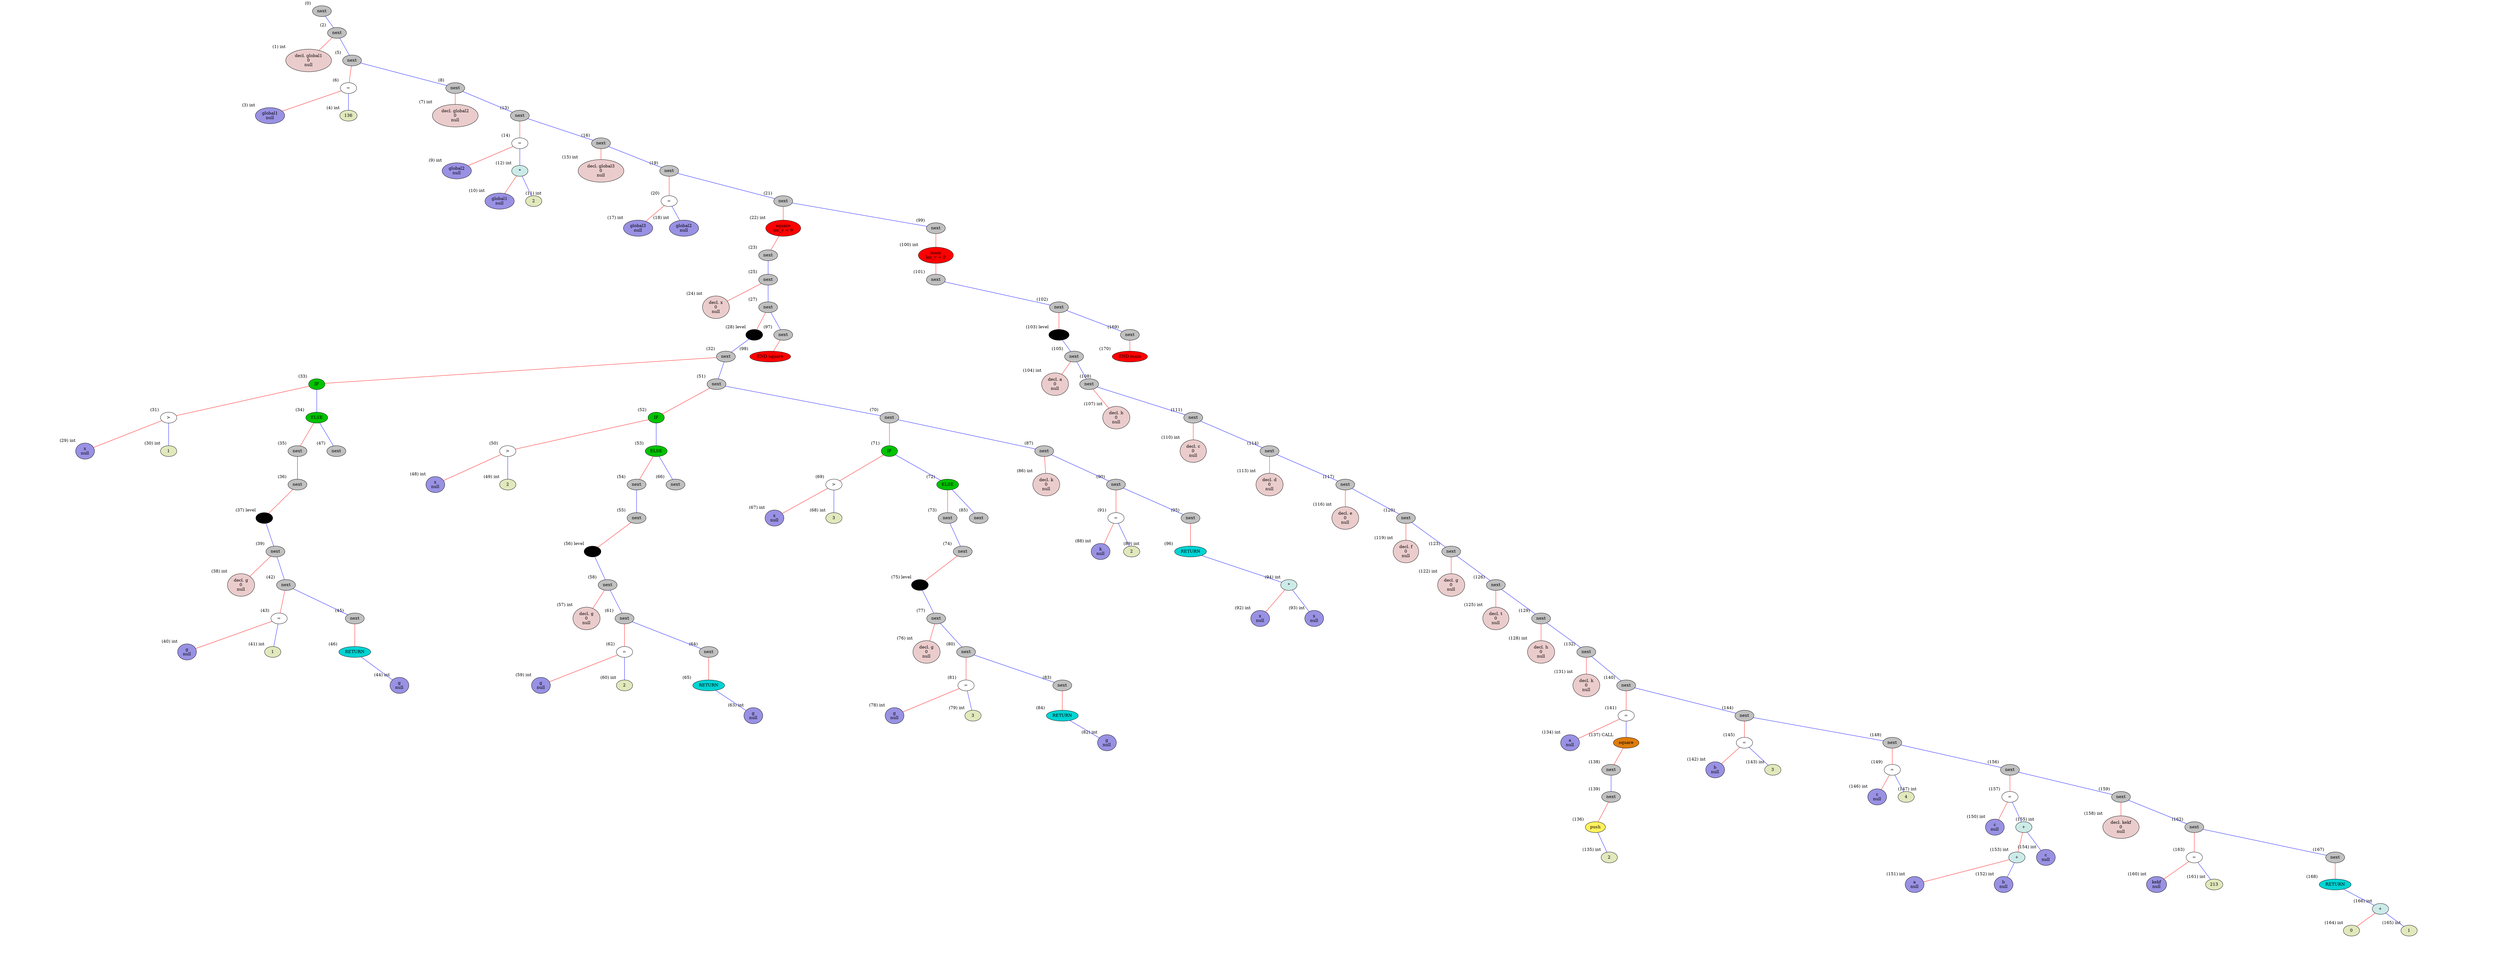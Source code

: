 graph binary {
	dpi="90";
 splines="line"  
v0[style=filled, fillcolor=grey]
v0[label="next"]
v0[xlabel="(0) "]
v0center[style=invis, width=0, label=""];
v0 -- v0center[style=invis]
v0notVisibleL[style=invis]
v0 -- v0notVisibleL[style=invis]
v0 -- v2[color="blue"]
{
	rank=same v0notVisibleL -- v0center -- v2  [style=invis]
} 
v2[style=filled, fillcolor=grey]
v2[label="next"]
v2[xlabel="(2) "]
v2center[style=invis, width=0, label=""];
v2 -- v2center[style=invis]
v2 -- v1[color="red"]
v2 -- v5[color="blue"]
{
	rank=same v1 -- v2center -- v5  [style=invis]
} 
v1[style=filled, fillcolor="#ebcccc"]
v1[label="decl. global1
0
null"]
v1[xlabel="(1) int"]
v1center[style=invis, width=0, label=""];
v1 -- v1center[style=invis]
v1notVisibleL[style=invis]
v1 -- v1notVisibleL[style=invis][style=invis]
v1notVisibleR[style=invis]
v1 -- v1notVisibleR[style=invis][style=invis]
{
	rank=same v1notVisibleL -- v1center -- v1notVisibleR  [style=invis]
} 
v5[style=filled, fillcolor=grey]
v5[label="next"]
v5[xlabel="(5) "]
v5center[style=invis, width=0, label=""];
v5 -- v5center[style=invis]
v5 -- v6[color="red"]
v5 -- v8[color="blue"]
{
	rank=same v6 -- v5center -- v8  [style=invis]
} 
v6[style=filled, fillcolor=white]
v6[label="="]
v6[xlabel="(6) "]
v6center[style=invis, width=0, label=""];
v6 -- v6center[style=invis]
v6 -- v3[color="red"]
v6 -- v4[color="blue"]
{
	rank=same v3 -- v6center -- v4  [style=invis]
} 
v3[style=filled, fillcolor="#9991e3"]
v3[label="global1
null"]
v3[xlabel="(3) int"]
v3center[style=invis, width=0, label=""];
v3 -- v3center[style=invis]
v3notVisibleL[style=invis]
v3 -- v3notVisibleL[style=invis][style=invis]
v3notVisibleR[style=invis]
v3 -- v3notVisibleR[style=invis][style=invis]
{
	rank=same v3notVisibleL -- v3center -- v3notVisibleR  [style=invis]
} 
v4[style=filled, fillcolor="#e1e8bc"]
v4[label="136"]
v4[xlabel="(4) int"]
v4center[style=invis, width=0, label=""];
v4 -- v4center[style=invis]
v4notVisibleL[style=invis]
v4 -- v4notVisibleL[style=invis][style=invis]
v4notVisibleR[style=invis]
v4 -- v4notVisibleR[style=invis][style=invis]
{
	rank=same v4notVisibleL -- v4center -- v4notVisibleR  [style=invis]
} 
v8[style=filled, fillcolor=grey]
v8[label="next"]
v8[xlabel="(8) "]
v8center[style=invis, width=0, label=""];
v8 -- v8center[style=invis]
v8 -- v7[color="red"]
v8 -- v13[color="blue"]
{
	rank=same v7 -- v8center -- v13  [style=invis]
} 
v7[style=filled, fillcolor="#ebcccc"]
v7[label="decl. global2
0
null"]
v7[xlabel="(7) int"]
v7center[style=invis, width=0, label=""];
v7 -- v7center[style=invis]
v7notVisibleL[style=invis]
v7 -- v7notVisibleL[style=invis][style=invis]
v7notVisibleR[style=invis]
v7 -- v7notVisibleR[style=invis][style=invis]
{
	rank=same v7notVisibleL -- v7center -- v7notVisibleR  [style=invis]
} 
v13[style=filled, fillcolor=grey]
v13[label="next"]
v13[xlabel="(13) "]
v13center[style=invis, width=0, label=""];
v13 -- v13center[style=invis]
v13 -- v14[color="red"]
v13 -- v16[color="blue"]
{
	rank=same v14 -- v13center -- v16  [style=invis]
} 
v14[style=filled, fillcolor=white]
v14[label="="]
v14[xlabel="(14) "]
v14center[style=invis, width=0, label=""];
v14 -- v14center[style=invis]
v14 -- v9[color="red"]
v14 -- v12[color="blue"]
{
	rank=same v9 -- v14center -- v12  [style=invis]
} 
v9[style=filled, fillcolor="#9991e3"]
v9[label="global2
null"]
v9[xlabel="(9) int"]
v9center[style=invis, width=0, label=""];
v9 -- v9center[style=invis]
v9notVisibleL[style=invis]
v9 -- v9notVisibleL[style=invis][style=invis]
v9notVisibleR[style=invis]
v9 -- v9notVisibleR[style=invis][style=invis]
{
	rank=same v9notVisibleL -- v9center -- v9notVisibleR  [style=invis]
} 
v12[style=filled, fillcolor="#ccebe8"]
v12[label="*"]
v12[xlabel="(12) int"]
v12center[style=invis, width=0, label=""];
v12 -- v12center[style=invis]
v12 -- v10[color="red"]
v12 -- v11[color="blue"]
{
	rank=same v10 -- v12center -- v11  [style=invis]
} 
v10[style=filled, fillcolor="#9991e3"]
v10[label="global1
null"]
v10[xlabel="(10) int"]
v10center[style=invis, width=0, label=""];
v10 -- v10center[style=invis]
v10notVisibleL[style=invis]
v10 -- v10notVisibleL[style=invis][style=invis]
v10notVisibleR[style=invis]
v10 -- v10notVisibleR[style=invis][style=invis]
{
	rank=same v10notVisibleL -- v10center -- v10notVisibleR  [style=invis]
} 
v11[style=filled, fillcolor="#e1e8bc"]
v11[label="2"]
v11[xlabel="(11) int"]
v11center[style=invis, width=0, label=""];
v11 -- v11center[style=invis]
v11notVisibleL[style=invis]
v11 -- v11notVisibleL[style=invis][style=invis]
v11notVisibleR[style=invis]
v11 -- v11notVisibleR[style=invis][style=invis]
{
	rank=same v11notVisibleL -- v11center -- v11notVisibleR  [style=invis]
} 
v16[style=filled, fillcolor=grey]
v16[label="next"]
v16[xlabel="(16) "]
v16center[style=invis, width=0, label=""];
v16 -- v16center[style=invis]
v16 -- v15[color="red"]
v16 -- v19[color="blue"]
{
	rank=same v15 -- v16center -- v19  [style=invis]
} 
v15[style=filled, fillcolor="#ebcccc"]
v15[label="decl. global3
0
null"]
v15[xlabel="(15) int"]
v15center[style=invis, width=0, label=""];
v15 -- v15center[style=invis]
v15notVisibleL[style=invis]
v15 -- v15notVisibleL[style=invis][style=invis]
v15notVisibleR[style=invis]
v15 -- v15notVisibleR[style=invis][style=invis]
{
	rank=same v15notVisibleL -- v15center -- v15notVisibleR  [style=invis]
} 
v19[style=filled, fillcolor=grey]
v19[label="next"]
v19[xlabel="(19) "]
v19center[style=invis, width=0, label=""];
v19 -- v19center[style=invis]
v19 -- v20[color="red"]
v19 -- v21[color="blue"]
{
	rank=same v20 -- v19center -- v21  [style=invis]
} 
v20[style=filled, fillcolor=white]
v20[label="="]
v20[xlabel="(20) "]
v20center[style=invis, width=0, label=""];
v20 -- v20center[style=invis]
v20 -- v17[color="red"]
v20 -- v18[color="blue"]
{
	rank=same v17 -- v20center -- v18  [style=invis]
} 
v17[style=filled, fillcolor="#9991e3"]
v17[label="global3
null"]
v17[xlabel="(17) int"]
v17center[style=invis, width=0, label=""];
v17 -- v17center[style=invis]
v17notVisibleL[style=invis]
v17 -- v17notVisibleL[style=invis][style=invis]
v17notVisibleR[style=invis]
v17 -- v17notVisibleR[style=invis][style=invis]
{
	rank=same v17notVisibleL -- v17center -- v17notVisibleR  [style=invis]
} 
v18[style=filled, fillcolor="#9991e3"]
v18[label="global2
null"]
v18[xlabel="(18) int"]
v18center[style=invis, width=0, label=""];
v18 -- v18center[style=invis]
v18notVisibleL[style=invis]
v18 -- v18notVisibleL[style=invis][style=invis]
v18notVisibleR[style=invis]
v18 -- v18notVisibleR[style=invis][style=invis]
{
	rank=same v18notVisibleL -- v18center -- v18notVisibleR  [style=invis]
} 
v21[style=filled, fillcolor=grey]
v21[label="next"]
v21[xlabel="(21) "]
v21center[style=invis, width=0, label=""];
v21 -- v21center[style=invis]
v21 -- v22[color="red"]
v21 -- v99[color="blue"]
{
	rank=same v22 -- v21center -- v99  [style=invis]
} 
v22[style=filled, fillcolor=red]
v22[label="square
loc_v = 0"]
v22[xlabel="(22) int"]
v22center[style=invis, width=0, label=""];
v22 -- v22center[style=invis]
v22 -- v23[color="red"]
v22notVisibleR[style=invis]
v22 -- v22notVisibleR[style=invis]
{
	rank=same v23 -- v22center -- v22notVisibleR  [style=invis]
} 
v23[style=filled, fillcolor=grey]
v23[label="next"]
v23[xlabel="(23) "]
v23center[style=invis, width=0, label=""];
v23 -- v23center[style=invis]
v23notVisibleL[style=invis]
v23 -- v23notVisibleL[style=invis]
v23 -- v25[color="blue"]
{
	rank=same v23notVisibleL -- v23center -- v25  [style=invis]
} 
v25[style=filled, fillcolor=grey]
v25[label="next"]
v25[xlabel="(25) "]
v25center[style=invis, width=0, label=""];
v25 -- v25center[style=invis]
v25 -- v24[color="red"]
v25 -- v27[color="blue"]
{
	rank=same v24 -- v25center -- v27  [style=invis]
} 
v24[style=filled, fillcolor="#ebcccc"]
v24[label="decl. x
0
null"]
v24[xlabel="(24) int"]
v24center[style=invis, width=0, label=""];
v24 -- v24center[style=invis]
v24notVisibleL[style=invis]
v24 -- v24notVisibleL[style=invis][style=invis]
v24notVisibleR[style=invis]
v24 -- v24notVisibleR[style=invis][style=invis]
{
	rank=same v24notVisibleL -- v24center -- v24notVisibleR  [style=invis]
} 
v27[style=filled, fillcolor=grey]
v27[label="next"]
v27[xlabel="(27) "]
v27center[style=invis, width=0, label=""];
v27 -- v27center[style=invis]
v27 -- v28[color="red"]
v27 -- v97[color="blue"]
{
	rank=same v28 -- v27center -- v97  [style=invis]
} 
v28[style=filled, fillcolor="#000000"]
v28[xlabel="(28) level"]
v28center[style=invis, width=0, label=""];
v28 -- v28center[style=invis]
v28notVisibleL[style=invis]
v28 -- v28notVisibleL[style=invis]
v28 -- v32[color="blue"]
{
	rank=same v28notVisibleL -- v28center -- v32  [style=invis]
} 
v32[style=filled, fillcolor=grey]
v32[label="next"]
v32[xlabel="(32) "]
v32center[style=invis, width=0, label=""];
v32 -- v32center[style=invis]
v32 -- v33[color="red"]
v32 -- v51[color="blue"]
{
	rank=same v33 -- v32center -- v51  [style=invis]
} 
v33[style=filled, fillcolor="#00c200"]
v33[label="IF"]
v33[xlabel="(33) "]
v33center[style=invis, width=0, label=""];
v33 -- v33center[style=invis]
v33 -- v31[color="red"]
v33 -- v34[color="blue"]
{
	rank=same v31 -- v33center -- v34  [style=invis]
} 
v31[style=filled, fillcolor=white]
v31[label=">"]
v31[xlabel="(31) "]
v31center[style=invis, width=0, label=""];
v31 -- v31center[style=invis]
v31 -- v29[color="red"]
v31 -- v30[color="blue"]
{
	rank=same v29 -- v31center -- v30  [style=invis]
} 
v29[style=filled, fillcolor="#9991e3"]
v29[label="x
null"]
v29[xlabel="(29) int"]
v29center[style=invis, width=0, label=""];
v29 -- v29center[style=invis]
v29notVisibleL[style=invis]
v29 -- v29notVisibleL[style=invis][style=invis]
v29notVisibleR[style=invis]
v29 -- v29notVisibleR[style=invis][style=invis]
{
	rank=same v29notVisibleL -- v29center -- v29notVisibleR  [style=invis]
} 
v30[style=filled, fillcolor="#e1e8bc"]
v30[label="1"]
v30[xlabel="(30) int"]
v30center[style=invis, width=0, label=""];
v30 -- v30center[style=invis]
v30notVisibleL[style=invis]
v30 -- v30notVisibleL[style=invis][style=invis]
v30notVisibleR[style=invis]
v30 -- v30notVisibleR[style=invis][style=invis]
{
	rank=same v30notVisibleL -- v30center -- v30notVisibleR  [style=invis]
} 
v34[style=filled, fillcolor="#00c200"]
v34[label="ELSE"]
v34[xlabel="(34) "]
v34center[style=invis, width=0, label=""];
v34 -- v34center[style=invis]
v34 -- v35[color="red"]
v34 -- v47[color="blue"]
{
	rank=same v35 -- v34center -- v47  [style=invis]
} 
v35[style=filled, fillcolor=grey]
v35[label="next"]
v35[xlabel="(35) "]
v35center[style=invis, width=0, label=""];
v35 -- v35center[style=invis]
v35notVisibleL[style=invis]
v35 -- v35notVisibleL[style=invis]
v35 -- v36[color="blue"]
{
	rank=same v35notVisibleL -- v35center -- v36  [style=invis]
} 
v36[style=filled, fillcolor=grey]
v36[label="next"]
v36[xlabel="(36) "]
v36center[style=invis, width=0, label=""];
v36 -- v36center[style=invis]
v36 -- v37[color="red"]
v36notVisibleR[style=invis]
v36 -- v36notVisibleR[style=invis]
{
	rank=same v37 -- v36center -- v36notVisibleR  [style=invis]
} 
v37[style=filled, fillcolor="#000000"]
v37[xlabel="(37) level"]
v37center[style=invis, width=0, label=""];
v37 -- v37center[style=invis]
v37notVisibleL[style=invis]
v37 -- v37notVisibleL[style=invis]
v37 -- v39[color="blue"]
{
	rank=same v37notVisibleL -- v37center -- v39  [style=invis]
} 
v39[style=filled, fillcolor=grey]
v39[label="next"]
v39[xlabel="(39) "]
v39center[style=invis, width=0, label=""];
v39 -- v39center[style=invis]
v39 -- v38[color="red"]
v39 -- v42[color="blue"]
{
	rank=same v38 -- v39center -- v42  [style=invis]
} 
v38[style=filled, fillcolor="#ebcccc"]
v38[label="decl. g
0
null"]
v38[xlabel="(38) int"]
v38center[style=invis, width=0, label=""];
v38 -- v38center[style=invis]
v38notVisibleL[style=invis]
v38 -- v38notVisibleL[style=invis][style=invis]
v38notVisibleR[style=invis]
v38 -- v38notVisibleR[style=invis][style=invis]
{
	rank=same v38notVisibleL -- v38center -- v38notVisibleR  [style=invis]
} 
v42[style=filled, fillcolor=grey]
v42[label="next"]
v42[xlabel="(42) "]
v42center[style=invis, width=0, label=""];
v42 -- v42center[style=invis]
v42 -- v43[color="red"]
v42 -- v45[color="blue"]
{
	rank=same v43 -- v42center -- v45  [style=invis]
} 
v43[style=filled, fillcolor=white]
v43[label="="]
v43[xlabel="(43) "]
v43center[style=invis, width=0, label=""];
v43 -- v43center[style=invis]
v43 -- v40[color="red"]
v43 -- v41[color="blue"]
{
	rank=same v40 -- v43center -- v41  [style=invis]
} 
v40[style=filled, fillcolor="#9991e3"]
v40[label="g
null"]
v40[xlabel="(40) int"]
v40center[style=invis, width=0, label=""];
v40 -- v40center[style=invis]
v40notVisibleL[style=invis]
v40 -- v40notVisibleL[style=invis][style=invis]
v40notVisibleR[style=invis]
v40 -- v40notVisibleR[style=invis][style=invis]
{
	rank=same v40notVisibleL -- v40center -- v40notVisibleR  [style=invis]
} 
v41[style=filled, fillcolor="#e1e8bc"]
v41[label="1"]
v41[xlabel="(41) int"]
v41center[style=invis, width=0, label=""];
v41 -- v41center[style=invis]
v41notVisibleL[style=invis]
v41 -- v41notVisibleL[style=invis][style=invis]
v41notVisibleR[style=invis]
v41 -- v41notVisibleR[style=invis][style=invis]
{
	rank=same v41notVisibleL -- v41center -- v41notVisibleR  [style=invis]
} 
v45[style=filled, fillcolor=grey]
v45[label="next"]
v45[xlabel="(45) "]
v45center[style=invis, width=0, label=""];
v45 -- v45center[style=invis]
v45 -- v46[color="red"]
v45notVisibleR[style=invis]
v45 -- v45notVisibleR[style=invis]
{
	rank=same v46 -- v45center -- v45notVisibleR  [style=invis]
} 
v46[style=filled, fillcolor="#00d4d4"]
v46[label="RETURN"]
v46[xlabel="(46) "]
v46center[style=invis, width=0, label=""];
v46 -- v46center[style=invis]
v46notVisibleL[style=invis]
v46 -- v46notVisibleL[style=invis]
v46 -- v44[color="blue"]
{
	rank=same v46notVisibleL -- v46center -- v44  [style=invis]
} 
v44[style=filled, fillcolor="#9991e3"]
v44[label="g
null"]
v44[xlabel="(44) int"]
v44center[style=invis, width=0, label=""];
v44 -- v44center[style=invis]
v44notVisibleL[style=invis]
v44 -- v44notVisibleL[style=invis][style=invis]
v44notVisibleR[style=invis]
v44 -- v44notVisibleR[style=invis][style=invis]
{
	rank=same v44notVisibleL -- v44center -- v44notVisibleR  [style=invis]
} 
v47[style=filled, fillcolor=grey]
v47[label="next"]
v47[xlabel="(47) "]
v47center[style=invis, width=0, label=""];
v47 -- v47center[style=invis]
v47notVisibleL[style=invis]
v47 -- v47notVisibleL[style=invis][style=invis]
v47notVisibleR[style=invis]
v47 -- v47notVisibleR[style=invis][style=invis]
{
	rank=same v47notVisibleL -- v47center -- v47notVisibleR  [style=invis]
} 
v51[style=filled, fillcolor=grey]
v51[label="next"]
v51[xlabel="(51) "]
v51center[style=invis, width=0, label=""];
v51 -- v51center[style=invis]
v51 -- v52[color="red"]
v51 -- v70[color="blue"]
{
	rank=same v52 -- v51center -- v70  [style=invis]
} 
v52[style=filled, fillcolor="#00c200"]
v52[label="IF"]
v52[xlabel="(52) "]
v52center[style=invis, width=0, label=""];
v52 -- v52center[style=invis]
v52 -- v50[color="red"]
v52 -- v53[color="blue"]
{
	rank=same v50 -- v52center -- v53  [style=invis]
} 
v50[style=filled, fillcolor=white]
v50[label=">"]
v50[xlabel="(50) "]
v50center[style=invis, width=0, label=""];
v50 -- v50center[style=invis]
v50 -- v48[color="red"]
v50 -- v49[color="blue"]
{
	rank=same v48 -- v50center -- v49  [style=invis]
} 
v48[style=filled, fillcolor="#9991e3"]
v48[label="x
null"]
v48[xlabel="(48) int"]
v48center[style=invis, width=0, label=""];
v48 -- v48center[style=invis]
v48notVisibleL[style=invis]
v48 -- v48notVisibleL[style=invis][style=invis]
v48notVisibleR[style=invis]
v48 -- v48notVisibleR[style=invis][style=invis]
{
	rank=same v48notVisibleL -- v48center -- v48notVisibleR  [style=invis]
} 
v49[style=filled, fillcolor="#e1e8bc"]
v49[label="2"]
v49[xlabel="(49) int"]
v49center[style=invis, width=0, label=""];
v49 -- v49center[style=invis]
v49notVisibleL[style=invis]
v49 -- v49notVisibleL[style=invis][style=invis]
v49notVisibleR[style=invis]
v49 -- v49notVisibleR[style=invis][style=invis]
{
	rank=same v49notVisibleL -- v49center -- v49notVisibleR  [style=invis]
} 
v53[style=filled, fillcolor="#00c200"]
v53[label="ELSE"]
v53[xlabel="(53) "]
v53center[style=invis, width=0, label=""];
v53 -- v53center[style=invis]
v53 -- v54[color="red"]
v53 -- v66[color="blue"]
{
	rank=same v54 -- v53center -- v66  [style=invis]
} 
v54[style=filled, fillcolor=grey]
v54[label="next"]
v54[xlabel="(54) "]
v54center[style=invis, width=0, label=""];
v54 -- v54center[style=invis]
v54notVisibleL[style=invis]
v54 -- v54notVisibleL[style=invis]
v54 -- v55[color="blue"]
{
	rank=same v54notVisibleL -- v54center -- v55  [style=invis]
} 
v55[style=filled, fillcolor=grey]
v55[label="next"]
v55[xlabel="(55) "]
v55center[style=invis, width=0, label=""];
v55 -- v55center[style=invis]
v55 -- v56[color="red"]
v55notVisibleR[style=invis]
v55 -- v55notVisibleR[style=invis]
{
	rank=same v56 -- v55center -- v55notVisibleR  [style=invis]
} 
v56[style=filled, fillcolor="#000000"]
v56[xlabel="(56) level"]
v56center[style=invis, width=0, label=""];
v56 -- v56center[style=invis]
v56notVisibleL[style=invis]
v56 -- v56notVisibleL[style=invis]
v56 -- v58[color="blue"]
{
	rank=same v56notVisibleL -- v56center -- v58  [style=invis]
} 
v58[style=filled, fillcolor=grey]
v58[label="next"]
v58[xlabel="(58) "]
v58center[style=invis, width=0, label=""];
v58 -- v58center[style=invis]
v58 -- v57[color="red"]
v58 -- v61[color="blue"]
{
	rank=same v57 -- v58center -- v61  [style=invis]
} 
v57[style=filled, fillcolor="#ebcccc"]
v57[label="decl. g
0
null"]
v57[xlabel="(57) int"]
v57center[style=invis, width=0, label=""];
v57 -- v57center[style=invis]
v57notVisibleL[style=invis]
v57 -- v57notVisibleL[style=invis][style=invis]
v57notVisibleR[style=invis]
v57 -- v57notVisibleR[style=invis][style=invis]
{
	rank=same v57notVisibleL -- v57center -- v57notVisibleR  [style=invis]
} 
v61[style=filled, fillcolor=grey]
v61[label="next"]
v61[xlabel="(61) "]
v61center[style=invis, width=0, label=""];
v61 -- v61center[style=invis]
v61 -- v62[color="red"]
v61 -- v64[color="blue"]
{
	rank=same v62 -- v61center -- v64  [style=invis]
} 
v62[style=filled, fillcolor=white]
v62[label="="]
v62[xlabel="(62) "]
v62center[style=invis, width=0, label=""];
v62 -- v62center[style=invis]
v62 -- v59[color="red"]
v62 -- v60[color="blue"]
{
	rank=same v59 -- v62center -- v60  [style=invis]
} 
v59[style=filled, fillcolor="#9991e3"]
v59[label="g
null"]
v59[xlabel="(59) int"]
v59center[style=invis, width=0, label=""];
v59 -- v59center[style=invis]
v59notVisibleL[style=invis]
v59 -- v59notVisibleL[style=invis][style=invis]
v59notVisibleR[style=invis]
v59 -- v59notVisibleR[style=invis][style=invis]
{
	rank=same v59notVisibleL -- v59center -- v59notVisibleR  [style=invis]
} 
v60[style=filled, fillcolor="#e1e8bc"]
v60[label="2"]
v60[xlabel="(60) int"]
v60center[style=invis, width=0, label=""];
v60 -- v60center[style=invis]
v60notVisibleL[style=invis]
v60 -- v60notVisibleL[style=invis][style=invis]
v60notVisibleR[style=invis]
v60 -- v60notVisibleR[style=invis][style=invis]
{
	rank=same v60notVisibleL -- v60center -- v60notVisibleR  [style=invis]
} 
v64[style=filled, fillcolor=grey]
v64[label="next"]
v64[xlabel="(64) "]
v64center[style=invis, width=0, label=""];
v64 -- v64center[style=invis]
v64 -- v65[color="red"]
v64notVisibleR[style=invis]
v64 -- v64notVisibleR[style=invis]
{
	rank=same v65 -- v64center -- v64notVisibleR  [style=invis]
} 
v65[style=filled, fillcolor="#00d4d4"]
v65[label="RETURN"]
v65[xlabel="(65) "]
v65center[style=invis, width=0, label=""];
v65 -- v65center[style=invis]
v65notVisibleL[style=invis]
v65 -- v65notVisibleL[style=invis]
v65 -- v63[color="blue"]
{
	rank=same v65notVisibleL -- v65center -- v63  [style=invis]
} 
v63[style=filled, fillcolor="#9991e3"]
v63[label="g
null"]
v63[xlabel="(63) int"]
v63center[style=invis, width=0, label=""];
v63 -- v63center[style=invis]
v63notVisibleL[style=invis]
v63 -- v63notVisibleL[style=invis][style=invis]
v63notVisibleR[style=invis]
v63 -- v63notVisibleR[style=invis][style=invis]
{
	rank=same v63notVisibleL -- v63center -- v63notVisibleR  [style=invis]
} 
v66[style=filled, fillcolor=grey]
v66[label="next"]
v66[xlabel="(66) "]
v66center[style=invis, width=0, label=""];
v66 -- v66center[style=invis]
v66notVisibleL[style=invis]
v66 -- v66notVisibleL[style=invis][style=invis]
v66notVisibleR[style=invis]
v66 -- v66notVisibleR[style=invis][style=invis]
{
	rank=same v66notVisibleL -- v66center -- v66notVisibleR  [style=invis]
} 
v70[style=filled, fillcolor=grey]
v70[label="next"]
v70[xlabel="(70) "]
v70center[style=invis, width=0, label=""];
v70 -- v70center[style=invis]
v70 -- v71[color="red"]
v70 -- v87[color="blue"]
{
	rank=same v71 -- v70center -- v87  [style=invis]
} 
v71[style=filled, fillcolor="#00c200"]
v71[label="IF"]
v71[xlabel="(71) "]
v71center[style=invis, width=0, label=""];
v71 -- v71center[style=invis]
v71 -- v69[color="red"]
v71 -- v72[color="blue"]
{
	rank=same v69 -- v71center -- v72  [style=invis]
} 
v69[style=filled, fillcolor=white]
v69[label=">"]
v69[xlabel="(69) "]
v69center[style=invis, width=0, label=""];
v69 -- v69center[style=invis]
v69 -- v67[color="red"]
v69 -- v68[color="blue"]
{
	rank=same v67 -- v69center -- v68  [style=invis]
} 
v67[style=filled, fillcolor="#9991e3"]
v67[label="x
null"]
v67[xlabel="(67) int"]
v67center[style=invis, width=0, label=""];
v67 -- v67center[style=invis]
v67notVisibleL[style=invis]
v67 -- v67notVisibleL[style=invis][style=invis]
v67notVisibleR[style=invis]
v67 -- v67notVisibleR[style=invis][style=invis]
{
	rank=same v67notVisibleL -- v67center -- v67notVisibleR  [style=invis]
} 
v68[style=filled, fillcolor="#e1e8bc"]
v68[label="3"]
v68[xlabel="(68) int"]
v68center[style=invis, width=0, label=""];
v68 -- v68center[style=invis]
v68notVisibleL[style=invis]
v68 -- v68notVisibleL[style=invis][style=invis]
v68notVisibleR[style=invis]
v68 -- v68notVisibleR[style=invis][style=invis]
{
	rank=same v68notVisibleL -- v68center -- v68notVisibleR  [style=invis]
} 
v72[style=filled, fillcolor="#00c200"]
v72[label="ELSE"]
v72[xlabel="(72) "]
v72center[style=invis, width=0, label=""];
v72 -- v72center[style=invis]
v72 -- v73[color="red"]
v72 -- v85[color="blue"]
{
	rank=same v73 -- v72center -- v85  [style=invis]
} 
v73[style=filled, fillcolor=grey]
v73[label="next"]
v73[xlabel="(73) "]
v73center[style=invis, width=0, label=""];
v73 -- v73center[style=invis]
v73notVisibleL[style=invis]
v73 -- v73notVisibleL[style=invis]
v73 -- v74[color="blue"]
{
	rank=same v73notVisibleL -- v73center -- v74  [style=invis]
} 
v74[style=filled, fillcolor=grey]
v74[label="next"]
v74[xlabel="(74) "]
v74center[style=invis, width=0, label=""];
v74 -- v74center[style=invis]
v74 -- v75[color="red"]
v74notVisibleR[style=invis]
v74 -- v74notVisibleR[style=invis]
{
	rank=same v75 -- v74center -- v74notVisibleR  [style=invis]
} 
v75[style=filled, fillcolor="#000000"]
v75[xlabel="(75) level"]
v75center[style=invis, width=0, label=""];
v75 -- v75center[style=invis]
v75notVisibleL[style=invis]
v75 -- v75notVisibleL[style=invis]
v75 -- v77[color="blue"]
{
	rank=same v75notVisibleL -- v75center -- v77  [style=invis]
} 
v77[style=filled, fillcolor=grey]
v77[label="next"]
v77[xlabel="(77) "]
v77center[style=invis, width=0, label=""];
v77 -- v77center[style=invis]
v77 -- v76[color="red"]
v77 -- v80[color="blue"]
{
	rank=same v76 -- v77center -- v80  [style=invis]
} 
v76[style=filled, fillcolor="#ebcccc"]
v76[label="decl. g
0
null"]
v76[xlabel="(76) int"]
v76center[style=invis, width=0, label=""];
v76 -- v76center[style=invis]
v76notVisibleL[style=invis]
v76 -- v76notVisibleL[style=invis][style=invis]
v76notVisibleR[style=invis]
v76 -- v76notVisibleR[style=invis][style=invis]
{
	rank=same v76notVisibleL -- v76center -- v76notVisibleR  [style=invis]
} 
v80[style=filled, fillcolor=grey]
v80[label="next"]
v80[xlabel="(80) "]
v80center[style=invis, width=0, label=""];
v80 -- v80center[style=invis]
v80 -- v81[color="red"]
v80 -- v83[color="blue"]
{
	rank=same v81 -- v80center -- v83  [style=invis]
} 
v81[style=filled, fillcolor=white]
v81[label="="]
v81[xlabel="(81) "]
v81center[style=invis, width=0, label=""];
v81 -- v81center[style=invis]
v81 -- v78[color="red"]
v81 -- v79[color="blue"]
{
	rank=same v78 -- v81center -- v79  [style=invis]
} 
v78[style=filled, fillcolor="#9991e3"]
v78[label="g
null"]
v78[xlabel="(78) int"]
v78center[style=invis, width=0, label=""];
v78 -- v78center[style=invis]
v78notVisibleL[style=invis]
v78 -- v78notVisibleL[style=invis][style=invis]
v78notVisibleR[style=invis]
v78 -- v78notVisibleR[style=invis][style=invis]
{
	rank=same v78notVisibleL -- v78center -- v78notVisibleR  [style=invis]
} 
v79[style=filled, fillcolor="#e1e8bc"]
v79[label="3"]
v79[xlabel="(79) int"]
v79center[style=invis, width=0, label=""];
v79 -- v79center[style=invis]
v79notVisibleL[style=invis]
v79 -- v79notVisibleL[style=invis][style=invis]
v79notVisibleR[style=invis]
v79 -- v79notVisibleR[style=invis][style=invis]
{
	rank=same v79notVisibleL -- v79center -- v79notVisibleR  [style=invis]
} 
v83[style=filled, fillcolor=grey]
v83[label="next"]
v83[xlabel="(83) "]
v83center[style=invis, width=0, label=""];
v83 -- v83center[style=invis]
v83 -- v84[color="red"]
v83notVisibleR[style=invis]
v83 -- v83notVisibleR[style=invis]
{
	rank=same v84 -- v83center -- v83notVisibleR  [style=invis]
} 
v84[style=filled, fillcolor="#00d4d4"]
v84[label="RETURN"]
v84[xlabel="(84) "]
v84center[style=invis, width=0, label=""];
v84 -- v84center[style=invis]
v84notVisibleL[style=invis]
v84 -- v84notVisibleL[style=invis]
v84 -- v82[color="blue"]
{
	rank=same v84notVisibleL -- v84center -- v82  [style=invis]
} 
v82[style=filled, fillcolor="#9991e3"]
v82[label="g
null"]
v82[xlabel="(82) int"]
v82center[style=invis, width=0, label=""];
v82 -- v82center[style=invis]
v82notVisibleL[style=invis]
v82 -- v82notVisibleL[style=invis][style=invis]
v82notVisibleR[style=invis]
v82 -- v82notVisibleR[style=invis][style=invis]
{
	rank=same v82notVisibleL -- v82center -- v82notVisibleR  [style=invis]
} 
v85[style=filled, fillcolor=grey]
v85[label="next"]
v85[xlabel="(85) "]
v85center[style=invis, width=0, label=""];
v85 -- v85center[style=invis]
v85notVisibleL[style=invis]
v85 -- v85notVisibleL[style=invis][style=invis]
v85notVisibleR[style=invis]
v85 -- v85notVisibleR[style=invis][style=invis]
{
	rank=same v85notVisibleL -- v85center -- v85notVisibleR  [style=invis]
} 
v87[style=filled, fillcolor=grey]
v87[label="next"]
v87[xlabel="(87) "]
v87center[style=invis, width=0, label=""];
v87 -- v87center[style=invis]
v87 -- v86[color="red"]
v87 -- v90[color="blue"]
{
	rank=same v86 -- v87center -- v90  [style=invis]
} 
v86[style=filled, fillcolor="#ebcccc"]
v86[label="decl. k
0
null"]
v86[xlabel="(86) int"]
v86center[style=invis, width=0, label=""];
v86 -- v86center[style=invis]
v86notVisibleL[style=invis]
v86 -- v86notVisibleL[style=invis][style=invis]
v86notVisibleR[style=invis]
v86 -- v86notVisibleR[style=invis][style=invis]
{
	rank=same v86notVisibleL -- v86center -- v86notVisibleR  [style=invis]
} 
v90[style=filled, fillcolor=grey]
v90[label="next"]
v90[xlabel="(90) "]
v90center[style=invis, width=0, label=""];
v90 -- v90center[style=invis]
v90 -- v91[color="red"]
v90 -- v95[color="blue"]
{
	rank=same v91 -- v90center -- v95  [style=invis]
} 
v91[style=filled, fillcolor=white]
v91[label="="]
v91[xlabel="(91) "]
v91center[style=invis, width=0, label=""];
v91 -- v91center[style=invis]
v91 -- v88[color="red"]
v91 -- v89[color="blue"]
{
	rank=same v88 -- v91center -- v89  [style=invis]
} 
v88[style=filled, fillcolor="#9991e3"]
v88[label="k
null"]
v88[xlabel="(88) int"]
v88center[style=invis, width=0, label=""];
v88 -- v88center[style=invis]
v88notVisibleL[style=invis]
v88 -- v88notVisibleL[style=invis][style=invis]
v88notVisibleR[style=invis]
v88 -- v88notVisibleR[style=invis][style=invis]
{
	rank=same v88notVisibleL -- v88center -- v88notVisibleR  [style=invis]
} 
v89[style=filled, fillcolor="#e1e8bc"]
v89[label="2"]
v89[xlabel="(89) int"]
v89center[style=invis, width=0, label=""];
v89 -- v89center[style=invis]
v89notVisibleL[style=invis]
v89 -- v89notVisibleL[style=invis][style=invis]
v89notVisibleR[style=invis]
v89 -- v89notVisibleR[style=invis][style=invis]
{
	rank=same v89notVisibleL -- v89center -- v89notVisibleR  [style=invis]
} 
v95[style=filled, fillcolor=grey]
v95[label="next"]
v95[xlabel="(95) "]
v95center[style=invis, width=0, label=""];
v95 -- v95center[style=invis]
v95 -- v96[color="red"]
v95notVisibleR[style=invis]
v95 -- v95notVisibleR[style=invis]
{
	rank=same v96 -- v95center -- v95notVisibleR  [style=invis]
} 
v96[style=filled, fillcolor="#00d4d4"]
v96[label="RETURN"]
v96[xlabel="(96) "]
v96center[style=invis, width=0, label=""];
v96 -- v96center[style=invis]
v96notVisibleL[style=invis]
v96 -- v96notVisibleL[style=invis]
v96 -- v94[color="blue"]
{
	rank=same v96notVisibleL -- v96center -- v94  [style=invis]
} 
v94[style=filled, fillcolor="#ccebe8"]
v94[label="*"]
v94[xlabel="(94) int"]
v94center[style=invis, width=0, label=""];
v94 -- v94center[style=invis]
v94 -- v92[color="red"]
v94 -- v93[color="blue"]
{
	rank=same v92 -- v94center -- v93  [style=invis]
} 
v92[style=filled, fillcolor="#9991e3"]
v92[label="x
null"]
v92[xlabel="(92) int"]
v92center[style=invis, width=0, label=""];
v92 -- v92center[style=invis]
v92notVisibleL[style=invis]
v92 -- v92notVisibleL[style=invis][style=invis]
v92notVisibleR[style=invis]
v92 -- v92notVisibleR[style=invis][style=invis]
{
	rank=same v92notVisibleL -- v92center -- v92notVisibleR  [style=invis]
} 
v93[style=filled, fillcolor="#9991e3"]
v93[label="x
null"]
v93[xlabel="(93) int"]
v93center[style=invis, width=0, label=""];
v93 -- v93center[style=invis]
v93notVisibleL[style=invis]
v93 -- v93notVisibleL[style=invis][style=invis]
v93notVisibleR[style=invis]
v93 -- v93notVisibleR[style=invis][style=invis]
{
	rank=same v93notVisibleL -- v93center -- v93notVisibleR  [style=invis]
} 
v97[style=filled, fillcolor=grey]
v97[label="next"]
v97[xlabel="(97) "]
v97center[style=invis, width=0, label=""];
v97 -- v97center[style=invis]
v97 -- v98[color="red"]
v97notVisibleR[style=invis]
v97 -- v97notVisibleR[style=invis]
{
	rank=same v98 -- v97center -- v97notVisibleR  [style=invis]
} 
v98[style=filled, fillcolor=red]
v98[label="END square"]
v98[xlabel="(98) "]
v98center[style=invis, width=0, label=""];
v98 -- v98center[style=invis]
v98notVisibleL[style=invis]
v98 -- v98notVisibleL[style=invis][style=invis]
v98notVisibleR[style=invis]
v98 -- v98notVisibleR[style=invis][style=invis]
{
	rank=same v98notVisibleL -- v98center -- v98notVisibleR  [style=invis]
} 
v99[style=filled, fillcolor=grey]
v99[label="next"]
v99[xlabel="(99) "]
v99center[style=invis, width=0, label=""];
v99 -- v99center[style=invis]
v99 -- v100[color="red"]
v99notVisibleR[style=invis]
v99 -- v99notVisibleR[style=invis]
{
	rank=same v100 -- v99center -- v99notVisibleR  [style=invis]
} 
v100[style=filled, fillcolor=red]
v100[label="main
loc_v = 0"]
v100[xlabel="(100) int"]
v100center[style=invis, width=0, label=""];
v100 -- v100center[style=invis]
v100 -- v101[color="red"]
v100notVisibleR[style=invis]
v100 -- v100notVisibleR[style=invis]
{
	rank=same v101 -- v100center -- v100notVisibleR  [style=invis]
} 
v101[style=filled, fillcolor=grey]
v101[label="next"]
v101[xlabel="(101) "]
v101center[style=invis, width=0, label=""];
v101 -- v101center[style=invis]
v101notVisibleL[style=invis]
v101 -- v101notVisibleL[style=invis]
v101 -- v102[color="blue"]
{
	rank=same v101notVisibleL -- v101center -- v102  [style=invis]
} 
v102[style=filled, fillcolor=grey]
v102[label="next"]
v102[xlabel="(102) "]
v102center[style=invis, width=0, label=""];
v102 -- v102center[style=invis]
v102 -- v103[color="red"]
v102 -- v169[color="blue"]
{
	rank=same v103 -- v102center -- v169  [style=invis]
} 
v103[style=filled, fillcolor="#000000"]
v103[xlabel="(103) level"]
v103center[style=invis, width=0, label=""];
v103 -- v103center[style=invis]
v103notVisibleL[style=invis]
v103 -- v103notVisibleL[style=invis]
v103 -- v105[color="blue"]
{
	rank=same v103notVisibleL -- v103center -- v105  [style=invis]
} 
v105[style=filled, fillcolor=grey]
v105[label="next"]
v105[xlabel="(105) "]
v105center[style=invis, width=0, label=""];
v105 -- v105center[style=invis]
v105 -- v104[color="red"]
v105 -- v108[color="blue"]
{
	rank=same v104 -- v105center -- v108  [style=invis]
} 
v104[style=filled, fillcolor="#ebcccc"]
v104[label="decl. a
0
null"]
v104[xlabel="(104) int"]
v104center[style=invis, width=0, label=""];
v104 -- v104center[style=invis]
v104notVisibleL[style=invis]
v104 -- v104notVisibleL[style=invis][style=invis]
v104notVisibleR[style=invis]
v104 -- v104notVisibleR[style=invis][style=invis]
{
	rank=same v104notVisibleL -- v104center -- v104notVisibleR  [style=invis]
} 
v108[style=filled, fillcolor=grey]
v108[label="next"]
v108[xlabel="(108) "]
v108center[style=invis, width=0, label=""];
v108 -- v108center[style=invis]
v108 -- v107[color="red"]
v108 -- v111[color="blue"]
{
	rank=same v107 -- v108center -- v111  [style=invis]
} 
v107[style=filled, fillcolor="#ebcccc"]
v107[label="decl. b
0
null"]
v107[xlabel="(107) int"]
v107center[style=invis, width=0, label=""];
v107 -- v107center[style=invis]
v107notVisibleL[style=invis]
v107 -- v107notVisibleL[style=invis][style=invis]
v107notVisibleR[style=invis]
v107 -- v107notVisibleR[style=invis][style=invis]
{
	rank=same v107notVisibleL -- v107center -- v107notVisibleR  [style=invis]
} 
v111[style=filled, fillcolor=grey]
v111[label="next"]
v111[xlabel="(111) "]
v111center[style=invis, width=0, label=""];
v111 -- v111center[style=invis]
v111 -- v110[color="red"]
v111 -- v114[color="blue"]
{
	rank=same v110 -- v111center -- v114  [style=invis]
} 
v110[style=filled, fillcolor="#ebcccc"]
v110[label="decl. c
0
null"]
v110[xlabel="(110) int"]
v110center[style=invis, width=0, label=""];
v110 -- v110center[style=invis]
v110notVisibleL[style=invis]
v110 -- v110notVisibleL[style=invis][style=invis]
v110notVisibleR[style=invis]
v110 -- v110notVisibleR[style=invis][style=invis]
{
	rank=same v110notVisibleL -- v110center -- v110notVisibleR  [style=invis]
} 
v114[style=filled, fillcolor=grey]
v114[label="next"]
v114[xlabel="(114) "]
v114center[style=invis, width=0, label=""];
v114 -- v114center[style=invis]
v114 -- v113[color="red"]
v114 -- v117[color="blue"]
{
	rank=same v113 -- v114center -- v117  [style=invis]
} 
v113[style=filled, fillcolor="#ebcccc"]
v113[label="decl. d
0
null"]
v113[xlabel="(113) int"]
v113center[style=invis, width=0, label=""];
v113 -- v113center[style=invis]
v113notVisibleL[style=invis]
v113 -- v113notVisibleL[style=invis][style=invis]
v113notVisibleR[style=invis]
v113 -- v113notVisibleR[style=invis][style=invis]
{
	rank=same v113notVisibleL -- v113center -- v113notVisibleR  [style=invis]
} 
v117[style=filled, fillcolor=grey]
v117[label="next"]
v117[xlabel="(117) "]
v117center[style=invis, width=0, label=""];
v117 -- v117center[style=invis]
v117 -- v116[color="red"]
v117 -- v120[color="blue"]
{
	rank=same v116 -- v117center -- v120  [style=invis]
} 
v116[style=filled, fillcolor="#ebcccc"]
v116[label="decl. e
0
null"]
v116[xlabel="(116) int"]
v116center[style=invis, width=0, label=""];
v116 -- v116center[style=invis]
v116notVisibleL[style=invis]
v116 -- v116notVisibleL[style=invis][style=invis]
v116notVisibleR[style=invis]
v116 -- v116notVisibleR[style=invis][style=invis]
{
	rank=same v116notVisibleL -- v116center -- v116notVisibleR  [style=invis]
} 
v120[style=filled, fillcolor=grey]
v120[label="next"]
v120[xlabel="(120) "]
v120center[style=invis, width=0, label=""];
v120 -- v120center[style=invis]
v120 -- v119[color="red"]
v120 -- v123[color="blue"]
{
	rank=same v119 -- v120center -- v123  [style=invis]
} 
v119[style=filled, fillcolor="#ebcccc"]
v119[label="decl. f
0
null"]
v119[xlabel="(119) int"]
v119center[style=invis, width=0, label=""];
v119 -- v119center[style=invis]
v119notVisibleL[style=invis]
v119 -- v119notVisibleL[style=invis][style=invis]
v119notVisibleR[style=invis]
v119 -- v119notVisibleR[style=invis][style=invis]
{
	rank=same v119notVisibleL -- v119center -- v119notVisibleR  [style=invis]
} 
v123[style=filled, fillcolor=grey]
v123[label="next"]
v123[xlabel="(123) "]
v123center[style=invis, width=0, label=""];
v123 -- v123center[style=invis]
v123 -- v122[color="red"]
v123 -- v126[color="blue"]
{
	rank=same v122 -- v123center -- v126  [style=invis]
} 
v122[style=filled, fillcolor="#ebcccc"]
v122[label="decl. g
0
null"]
v122[xlabel="(122) int"]
v122center[style=invis, width=0, label=""];
v122 -- v122center[style=invis]
v122notVisibleL[style=invis]
v122 -- v122notVisibleL[style=invis][style=invis]
v122notVisibleR[style=invis]
v122 -- v122notVisibleR[style=invis][style=invis]
{
	rank=same v122notVisibleL -- v122center -- v122notVisibleR  [style=invis]
} 
v126[style=filled, fillcolor=grey]
v126[label="next"]
v126[xlabel="(126) "]
v126center[style=invis, width=0, label=""];
v126 -- v126center[style=invis]
v126 -- v125[color="red"]
v126 -- v129[color="blue"]
{
	rank=same v125 -- v126center -- v129  [style=invis]
} 
v125[style=filled, fillcolor="#ebcccc"]
v125[label="decl. t
0
null"]
v125[xlabel="(125) int"]
v125center[style=invis, width=0, label=""];
v125 -- v125center[style=invis]
v125notVisibleL[style=invis]
v125 -- v125notVisibleL[style=invis][style=invis]
v125notVisibleR[style=invis]
v125 -- v125notVisibleR[style=invis][style=invis]
{
	rank=same v125notVisibleL -- v125center -- v125notVisibleR  [style=invis]
} 
v129[style=filled, fillcolor=grey]
v129[label="next"]
v129[xlabel="(129) "]
v129center[style=invis, width=0, label=""];
v129 -- v129center[style=invis]
v129 -- v128[color="red"]
v129 -- v132[color="blue"]
{
	rank=same v128 -- v129center -- v132  [style=invis]
} 
v128[style=filled, fillcolor="#ebcccc"]
v128[label="decl. h
0
null"]
v128[xlabel="(128) int"]
v128center[style=invis, width=0, label=""];
v128 -- v128center[style=invis]
v128notVisibleL[style=invis]
v128 -- v128notVisibleL[style=invis][style=invis]
v128notVisibleR[style=invis]
v128 -- v128notVisibleR[style=invis][style=invis]
{
	rank=same v128notVisibleL -- v128center -- v128notVisibleR  [style=invis]
} 
v132[style=filled, fillcolor=grey]
v132[label="next"]
v132[xlabel="(132) "]
v132center[style=invis, width=0, label=""];
v132 -- v132center[style=invis]
v132 -- v131[color="red"]
v132 -- v140[color="blue"]
{
	rank=same v131 -- v132center -- v140  [style=invis]
} 
v131[style=filled, fillcolor="#ebcccc"]
v131[label="decl. k
0
null"]
v131[xlabel="(131) int"]
v131center[style=invis, width=0, label=""];
v131 -- v131center[style=invis]
v131notVisibleL[style=invis]
v131 -- v131notVisibleL[style=invis][style=invis]
v131notVisibleR[style=invis]
v131 -- v131notVisibleR[style=invis][style=invis]
{
	rank=same v131notVisibleL -- v131center -- v131notVisibleR  [style=invis]
} 
v140[style=filled, fillcolor=grey]
v140[label="next"]
v140[xlabel="(140) "]
v140center[style=invis, width=0, label=""];
v140 -- v140center[style=invis]
v140 -- v141[color="red"]
v140 -- v144[color="blue"]
{
	rank=same v141 -- v140center -- v144  [style=invis]
} 
v141[style=filled, fillcolor=white]
v141[label="="]
v141[xlabel="(141) "]
v141center[style=invis, width=0, label=""];
v141 -- v141center[style=invis]
v141 -- v134[color="red"]
v141 -- v137[color="blue"]
{
	rank=same v134 -- v141center -- v137  [style=invis]
} 
v134[style=filled, fillcolor="#9991e3"]
v134[label="a
null"]
v134[xlabel="(134) int"]
v134center[style=invis, width=0, label=""];
v134 -- v134center[style=invis]
v134notVisibleL[style=invis]
v134 -- v134notVisibleL[style=invis][style=invis]
v134notVisibleR[style=invis]
v134 -- v134notVisibleR[style=invis][style=invis]
{
	rank=same v134notVisibleL -- v134center -- v134notVisibleR  [style=invis]
} 
v137[style=filled, fillcolor="#de7d0d"]
v137[label="square"]
v137[xlabel="(137) CALL"]
v137center[style=invis, width=0, label=""];
v137 -- v137center[style=invis]
v137 -- v138[color="red"]
v137notVisibleR[style=invis]
v137 -- v137notVisibleR[style=invis]
{
	rank=same v138 -- v137center -- v137notVisibleR  [style=invis]
} 
v138[style=filled, fillcolor=grey]
v138[label="next"]
v138[xlabel="(138) "]
v138center[style=invis, width=0, label=""];
v138 -- v138center[style=invis]
v138notVisibleL[style=invis]
v138 -- v138notVisibleL[style=invis]
v138 -- v139[color="blue"]
{
	rank=same v138notVisibleL -- v138center -- v139  [style=invis]
} 
v139[style=filled, fillcolor=grey]
v139[label="next"]
v139[xlabel="(139) "]
v139center[style=invis, width=0, label=""];
v139 -- v139center[style=invis]
v139 -- v136[color="red"]
v139notVisibleR[style=invis]
v139 -- v139notVisibleR[style=invis]
{
	rank=same v136 -- v139center -- v139notVisibleR  [style=invis]
} 
v136[style=filled, fillcolor="#fff15c"]
v136[label="push"]
v136[xlabel="(136) "]
v136center[style=invis, width=0, label=""];
v136 -- v136center[style=invis]
v136notVisibleL[style=invis]
v136 -- v136notVisibleL[style=invis]
v136 -- v135[color="blue"]
{
	rank=same v136notVisibleL -- v136center -- v135  [style=invis]
} 
v135[style=filled, fillcolor="#e1e8bc"]
v135[label="2"]
v135[xlabel="(135) int"]
v135center[style=invis, width=0, label=""];
v135 -- v135center[style=invis]
v135notVisibleL[style=invis]
v135 -- v135notVisibleL[style=invis][style=invis]
v135notVisibleR[style=invis]
v135 -- v135notVisibleR[style=invis][style=invis]
{
	rank=same v135notVisibleL -- v135center -- v135notVisibleR  [style=invis]
} 
v144[style=filled, fillcolor=grey]
v144[label="next"]
v144[xlabel="(144) "]
v144center[style=invis, width=0, label=""];
v144 -- v144center[style=invis]
v144 -- v145[color="red"]
v144 -- v148[color="blue"]
{
	rank=same v145 -- v144center -- v148  [style=invis]
} 
v145[style=filled, fillcolor=white]
v145[label="="]
v145[xlabel="(145) "]
v145center[style=invis, width=0, label=""];
v145 -- v145center[style=invis]
v145 -- v142[color="red"]
v145 -- v143[color="blue"]
{
	rank=same v142 -- v145center -- v143  [style=invis]
} 
v142[style=filled, fillcolor="#9991e3"]
v142[label="b
null"]
v142[xlabel="(142) int"]
v142center[style=invis, width=0, label=""];
v142 -- v142center[style=invis]
v142notVisibleL[style=invis]
v142 -- v142notVisibleL[style=invis][style=invis]
v142notVisibleR[style=invis]
v142 -- v142notVisibleR[style=invis][style=invis]
{
	rank=same v142notVisibleL -- v142center -- v142notVisibleR  [style=invis]
} 
v143[style=filled, fillcolor="#e1e8bc"]
v143[label="3"]
v143[xlabel="(143) int"]
v143center[style=invis, width=0, label=""];
v143 -- v143center[style=invis]
v143notVisibleL[style=invis]
v143 -- v143notVisibleL[style=invis][style=invis]
v143notVisibleR[style=invis]
v143 -- v143notVisibleR[style=invis][style=invis]
{
	rank=same v143notVisibleL -- v143center -- v143notVisibleR  [style=invis]
} 
v148[style=filled, fillcolor=grey]
v148[label="next"]
v148[xlabel="(148) "]
v148center[style=invis, width=0, label=""];
v148 -- v148center[style=invis]
v148 -- v149[color="red"]
v148 -- v156[color="blue"]
{
	rank=same v149 -- v148center -- v156  [style=invis]
} 
v149[style=filled, fillcolor=white]
v149[label="="]
v149[xlabel="(149) "]
v149center[style=invis, width=0, label=""];
v149 -- v149center[style=invis]
v149 -- v146[color="red"]
v149 -- v147[color="blue"]
{
	rank=same v146 -- v149center -- v147  [style=invis]
} 
v146[style=filled, fillcolor="#9991e3"]
v146[label="c
null"]
v146[xlabel="(146) int"]
v146center[style=invis, width=0, label=""];
v146 -- v146center[style=invis]
v146notVisibleL[style=invis]
v146 -- v146notVisibleL[style=invis][style=invis]
v146notVisibleR[style=invis]
v146 -- v146notVisibleR[style=invis][style=invis]
{
	rank=same v146notVisibleL -- v146center -- v146notVisibleR  [style=invis]
} 
v147[style=filled, fillcolor="#e1e8bc"]
v147[label="4"]
v147[xlabel="(147) int"]
v147center[style=invis, width=0, label=""];
v147 -- v147center[style=invis]
v147notVisibleL[style=invis]
v147 -- v147notVisibleL[style=invis][style=invis]
v147notVisibleR[style=invis]
v147 -- v147notVisibleR[style=invis][style=invis]
{
	rank=same v147notVisibleL -- v147center -- v147notVisibleR  [style=invis]
} 
v156[style=filled, fillcolor=grey]
v156[label="next"]
v156[xlabel="(156) "]
v156center[style=invis, width=0, label=""];
v156 -- v156center[style=invis]
v156 -- v157[color="red"]
v156 -- v159[color="blue"]
{
	rank=same v157 -- v156center -- v159  [style=invis]
} 
v157[style=filled, fillcolor=white]
v157[label="="]
v157[xlabel="(157) "]
v157center[style=invis, width=0, label=""];
v157 -- v157center[style=invis]
v157 -- v150[color="red"]
v157 -- v155[color="blue"]
{
	rank=same v150 -- v157center -- v155  [style=invis]
} 
v150[style=filled, fillcolor="#9991e3"]
v150[label="c
null"]
v150[xlabel="(150) int"]
v150center[style=invis, width=0, label=""];
v150 -- v150center[style=invis]
v150notVisibleL[style=invis]
v150 -- v150notVisibleL[style=invis][style=invis]
v150notVisibleR[style=invis]
v150 -- v150notVisibleR[style=invis][style=invis]
{
	rank=same v150notVisibleL -- v150center -- v150notVisibleR  [style=invis]
} 
v155[style=filled, fillcolor="#ccebe8"]
v155[label="+"]
v155[xlabel="(155) int"]
v155center[style=invis, width=0, label=""];
v155 -- v155center[style=invis]
v155 -- v153[color="red"]
v155 -- v154[color="blue"]
{
	rank=same v153 -- v155center -- v154  [style=invis]
} 
v153[style=filled, fillcolor="#ccebe8"]
v153[label="+"]
v153[xlabel="(153) int"]
v153center[style=invis, width=0, label=""];
v153 -- v153center[style=invis]
v153 -- v151[color="red"]
v153 -- v152[color="blue"]
{
	rank=same v151 -- v153center -- v152  [style=invis]
} 
v151[style=filled, fillcolor="#9991e3"]
v151[label="a
null"]
v151[xlabel="(151) int"]
v151center[style=invis, width=0, label=""];
v151 -- v151center[style=invis]
v151notVisibleL[style=invis]
v151 -- v151notVisibleL[style=invis][style=invis]
v151notVisibleR[style=invis]
v151 -- v151notVisibleR[style=invis][style=invis]
{
	rank=same v151notVisibleL -- v151center -- v151notVisibleR  [style=invis]
} 
v152[style=filled, fillcolor="#9991e3"]
v152[label="b
null"]
v152[xlabel="(152) int"]
v152center[style=invis, width=0, label=""];
v152 -- v152center[style=invis]
v152notVisibleL[style=invis]
v152 -- v152notVisibleL[style=invis][style=invis]
v152notVisibleR[style=invis]
v152 -- v152notVisibleR[style=invis][style=invis]
{
	rank=same v152notVisibleL -- v152center -- v152notVisibleR  [style=invis]
} 
v154[style=filled, fillcolor="#9991e3"]
v154[label="c
null"]
v154[xlabel="(154) int"]
v154center[style=invis, width=0, label=""];
v154 -- v154center[style=invis]
v154notVisibleL[style=invis]
v154 -- v154notVisibleL[style=invis][style=invis]
v154notVisibleR[style=invis]
v154 -- v154notVisibleR[style=invis][style=invis]
{
	rank=same v154notVisibleL -- v154center -- v154notVisibleR  [style=invis]
} 
v159[style=filled, fillcolor=grey]
v159[label="next"]
v159[xlabel="(159) "]
v159center[style=invis, width=0, label=""];
v159 -- v159center[style=invis]
v159 -- v158[color="red"]
v159 -- v162[color="blue"]
{
	rank=same v158 -- v159center -- v162  [style=invis]
} 
v158[style=filled, fillcolor="#ebcccc"]
v158[label="decl. kekf
0
null"]
v158[xlabel="(158) int"]
v158center[style=invis, width=0, label=""];
v158 -- v158center[style=invis]
v158notVisibleL[style=invis]
v158 -- v158notVisibleL[style=invis][style=invis]
v158notVisibleR[style=invis]
v158 -- v158notVisibleR[style=invis][style=invis]
{
	rank=same v158notVisibleL -- v158center -- v158notVisibleR  [style=invis]
} 
v162[style=filled, fillcolor=grey]
v162[label="next"]
v162[xlabel="(162) "]
v162center[style=invis, width=0, label=""];
v162 -- v162center[style=invis]
v162 -- v163[color="red"]
v162 -- v167[color="blue"]
{
	rank=same v163 -- v162center -- v167  [style=invis]
} 
v163[style=filled, fillcolor=white]
v163[label="="]
v163[xlabel="(163) "]
v163center[style=invis, width=0, label=""];
v163 -- v163center[style=invis]
v163 -- v160[color="red"]
v163 -- v161[color="blue"]
{
	rank=same v160 -- v163center -- v161  [style=invis]
} 
v160[style=filled, fillcolor="#9991e3"]
v160[label="kekf
null"]
v160[xlabel="(160) int"]
v160center[style=invis, width=0, label=""];
v160 -- v160center[style=invis]
v160notVisibleL[style=invis]
v160 -- v160notVisibleL[style=invis][style=invis]
v160notVisibleR[style=invis]
v160 -- v160notVisibleR[style=invis][style=invis]
{
	rank=same v160notVisibleL -- v160center -- v160notVisibleR  [style=invis]
} 
v161[style=filled, fillcolor="#e1e8bc"]
v161[label="213"]
v161[xlabel="(161) int"]
v161center[style=invis, width=0, label=""];
v161 -- v161center[style=invis]
v161notVisibleL[style=invis]
v161 -- v161notVisibleL[style=invis][style=invis]
v161notVisibleR[style=invis]
v161 -- v161notVisibleR[style=invis][style=invis]
{
	rank=same v161notVisibleL -- v161center -- v161notVisibleR  [style=invis]
} 
v167[style=filled, fillcolor=grey]
v167[label="next"]
v167[xlabel="(167) "]
v167center[style=invis, width=0, label=""];
v167 -- v167center[style=invis]
v167 -- v168[color="red"]
v167notVisibleR[style=invis]
v167 -- v167notVisibleR[style=invis]
{
	rank=same v168 -- v167center -- v167notVisibleR  [style=invis]
} 
v168[style=filled, fillcolor="#00d4d4"]
v168[label="RETURN"]
v168[xlabel="(168) "]
v168center[style=invis, width=0, label=""];
v168 -- v168center[style=invis]
v168notVisibleL[style=invis]
v168 -- v168notVisibleL[style=invis]
v168 -- v166[color="blue"]
{
	rank=same v168notVisibleL -- v168center -- v166  [style=invis]
} 
v166[style=filled, fillcolor="#ccebe8"]
v166[label="+"]
v166[xlabel="(166) int"]
v166center[style=invis, width=0, label=""];
v166 -- v166center[style=invis]
v166 -- v164[color="red"]
v166 -- v165[color="blue"]
{
	rank=same v164 -- v166center -- v165  [style=invis]
} 
v164[style=filled, fillcolor="#e1e8bc"]
v164[label="0"]
v164[xlabel="(164) int"]
v164center[style=invis, width=0, label=""];
v164 -- v164center[style=invis]
v164notVisibleL[style=invis]
v164 -- v164notVisibleL[style=invis][style=invis]
v164notVisibleR[style=invis]
v164 -- v164notVisibleR[style=invis][style=invis]
{
	rank=same v164notVisibleL -- v164center -- v164notVisibleR  [style=invis]
} 
v165[style=filled, fillcolor="#e1e8bc"]
v165[label="1"]
v165[xlabel="(165) int"]
v165center[style=invis, width=0, label=""];
v165 -- v165center[style=invis]
v165notVisibleL[style=invis]
v165 -- v165notVisibleL[style=invis][style=invis]
v165notVisibleR[style=invis]
v165 -- v165notVisibleR[style=invis][style=invis]
{
	rank=same v165notVisibleL -- v165center -- v165notVisibleR  [style=invis]
} 
v169[style=filled, fillcolor=grey]
v169[label="next"]
v169[xlabel="(169) "]
v169center[style=invis, width=0, label=""];
v169 -- v169center[style=invis]
v169 -- v170[color="red"]
v169notVisibleR[style=invis]
v169 -- v169notVisibleR[style=invis]
{
	rank=same v170 -- v169center -- v169notVisibleR  [style=invis]
} 
v170[style=filled, fillcolor=red]
v170[label="END main"]
v170[xlabel="(170) "]
v170center[style=invis, width=0, label=""];
v170 -- v170center[style=invis]
v170notVisibleL[style=invis]
v170 -- v170notVisibleL[style=invis][style=invis]
v170notVisibleR[style=invis]
v170 -- v170notVisibleR[style=invis][style=invis]
{
	rank=same v170notVisibleL -- v170center -- v170notVisibleR  [style=invis]
} 

}
